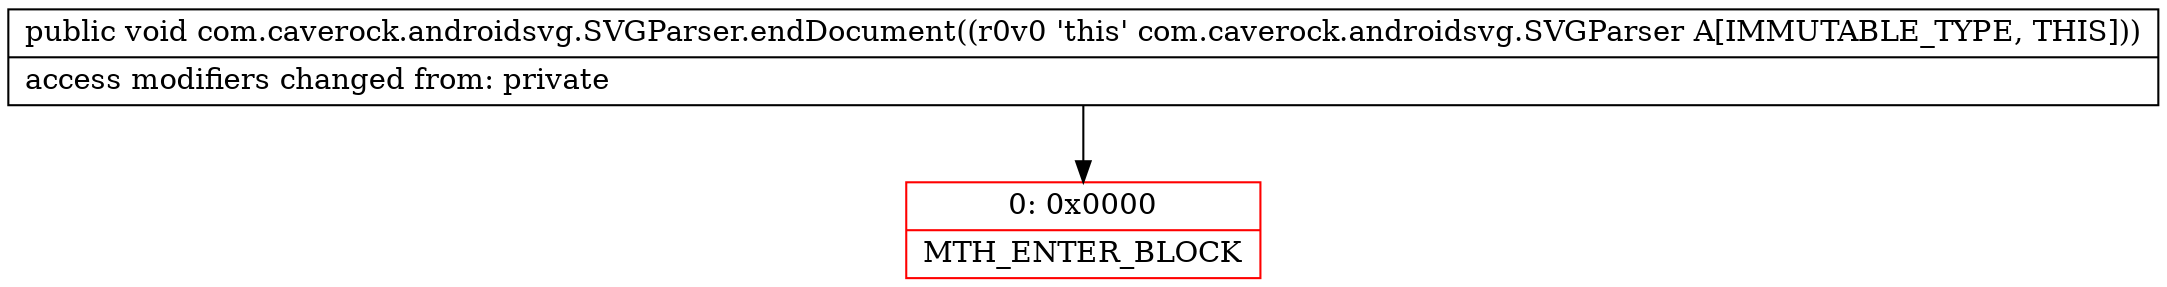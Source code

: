 digraph "CFG forcom.caverock.androidsvg.SVGParser.endDocument()V" {
subgraph cluster_Region_2047341133 {
label = "R(0)";
node [shape=record,color=blue];
}
Node_0 [shape=record,color=red,label="{0\:\ 0x0000|MTH_ENTER_BLOCK\l}"];
MethodNode[shape=record,label="{public void com.caverock.androidsvg.SVGParser.endDocument((r0v0 'this' com.caverock.androidsvg.SVGParser A[IMMUTABLE_TYPE, THIS]))  | access modifiers changed from: private\l}"];
MethodNode -> Node_0;
}

